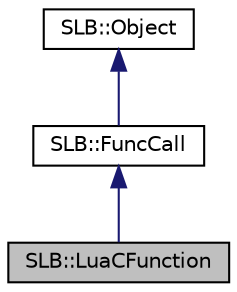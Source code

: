 digraph "SLB::LuaCFunction"
{
  edge [fontname="Helvetica",fontsize="10",labelfontname="Helvetica",labelfontsize="10"];
  node [fontname="Helvetica",fontsize="10",shape=record];
  Node1 [label="SLB::LuaCFunction",height=0.2,width=0.4,color="black", fillcolor="grey75", style="filled", fontcolor="black"];
  Node2 -> Node1 [dir="back",color="midnightblue",fontsize="10",style="solid"];
  Node2 [label="SLB::FuncCall",height=0.2,width=0.4,color="black", fillcolor="white", style="filled",URL="$classSLB_1_1FuncCall.html"];
  Node3 -> Node2 [dir="back",color="midnightblue",fontsize="10",style="solid"];
  Node3 [label="SLB::Object",height=0.2,width=0.4,color="black", fillcolor="white", style="filled",URL="$classSLB_1_1Object.html"];
}
